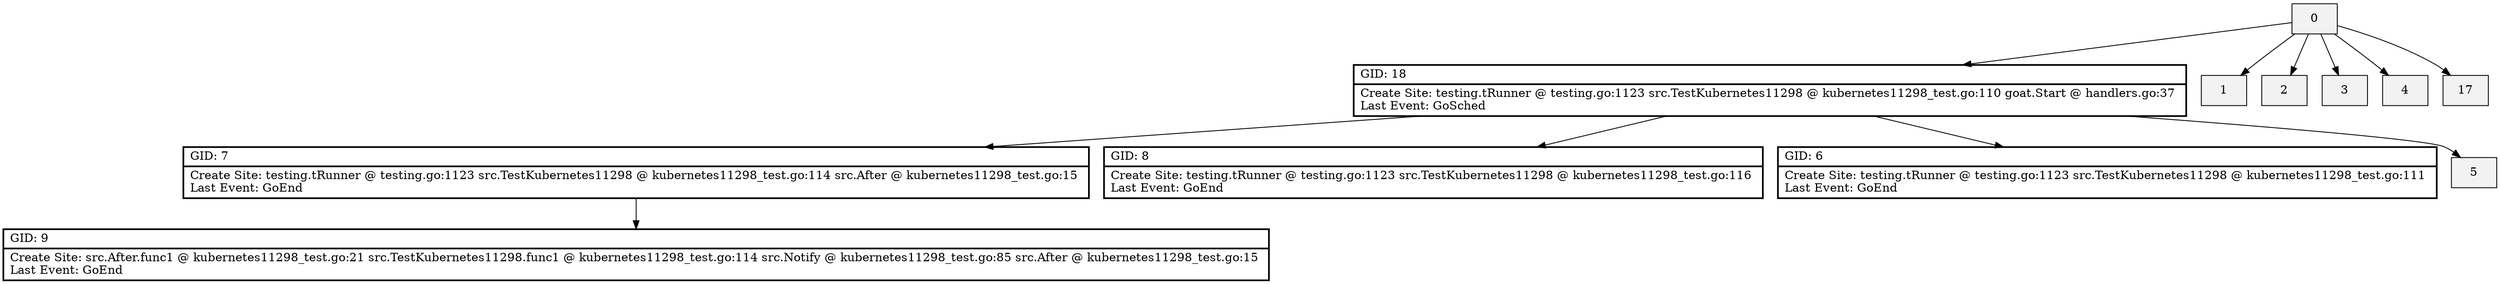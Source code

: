 digraph{
	node[shape=record,style=filled,fillcolor=gray95]

	18 [ label = "{ GID: 18\l | Create Site: testing.tRunner @ testing.go:1123 
src.TestKubernetes11298 @ kubernetes11298_test.go:110 
goat.Start @ handlers.go:37 
\lLast Event: GoSched\l }" style=bold]
	9 [ label = "{ GID: 9\l | Create Site: src.After.func1 @ kubernetes11298_test.go:21 
src.TestKubernetes11298.func1 @ kubernetes11298_test.go:114 
src.Notify @ kubernetes11298_test.go:85 
src.After @ kubernetes11298_test.go:15 
\lLast Event: GoEnd\l }" style=bold]
	7 [ label = "{ GID: 7\l | Create Site: testing.tRunner @ testing.go:1123 
src.TestKubernetes11298 @ kubernetes11298_test.go:114 
src.After @ kubernetes11298_test.go:15 
\lLast Event: GoEnd\l }" style=bold]
	8 [ label = "{ GID: 8\l | Create Site: testing.tRunner @ testing.go:1123 
src.TestKubernetes11298 @ kubernetes11298_test.go:116 
\lLast Event: GoEnd\l }" style=bold]
	6 [ label = "{ GID: 6\l | Create Site: testing.tRunner @ testing.go:1123 
src.TestKubernetes11298 @ kubernetes11298_test.go:111 
\lLast Event: GoEnd\l }" style=bold]
	

	0 -> 1
	0 -> 2
	0 -> 3
	0 -> 4
	0 -> 17
	0 -> 18
	18 -> 5
	18 -> 6
	18 -> 7
	18 -> 8
	7 -> 9
	}